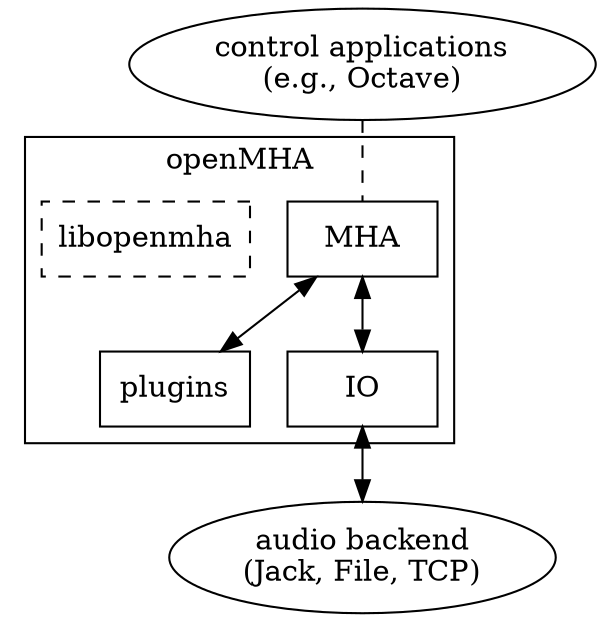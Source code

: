 // This file is part of the Open HörTech Master Hearing Aid (openMHA)
// Copyright © 2017 HörTech gGmbH
//
// openMHA is free software: you can redistribute it and/or modify
// it under the terms of the GNU Affero General Public License as published by
// the Free Software Foundation, version 3 of the License.
//
// openMHA is distributed in the hope that it will be useful,
// but WITHOUT ANY WARRANTY; without even the implied warranty of
// MERCHANTABILITY or FITNESS FOR A PARTICULAR PURPOSE.  See the
// GNU Affero General Public License, version 3 for more details.
//
// You should have received a copy of the GNU Affero General Public License, 
// version 3 along with openMHA.  If not, see <http://www.gnu.org/licenses/>.

graph openmha {

  margin = "0";
  splines = "line";

  subgraph cluster_openmha {

    margin = "8";
    label = "openMHA";

    {
      node [shape="box",width="1",height="0.5"];

      plugins;
      IO;
      MHA;
      libopenmha [style="dashed"];
    };

  };

  config [label="control applications\n(e.g., Octave)"];

  
  audiobackend [label="audio backend\n(Jack, File, TCP)"];


  MHA -- IO [dir="both"];
  config -- MHA [style="dashed"];
  MHA -- plugins [dir="both"];
  

  IO -- audiobackend [dir="both"];

}

// Local Variables:
// mode: c
// c-basic-offset: 2
// indent-tabs-mode: nil
// coding: utf-8-unix
// End:
